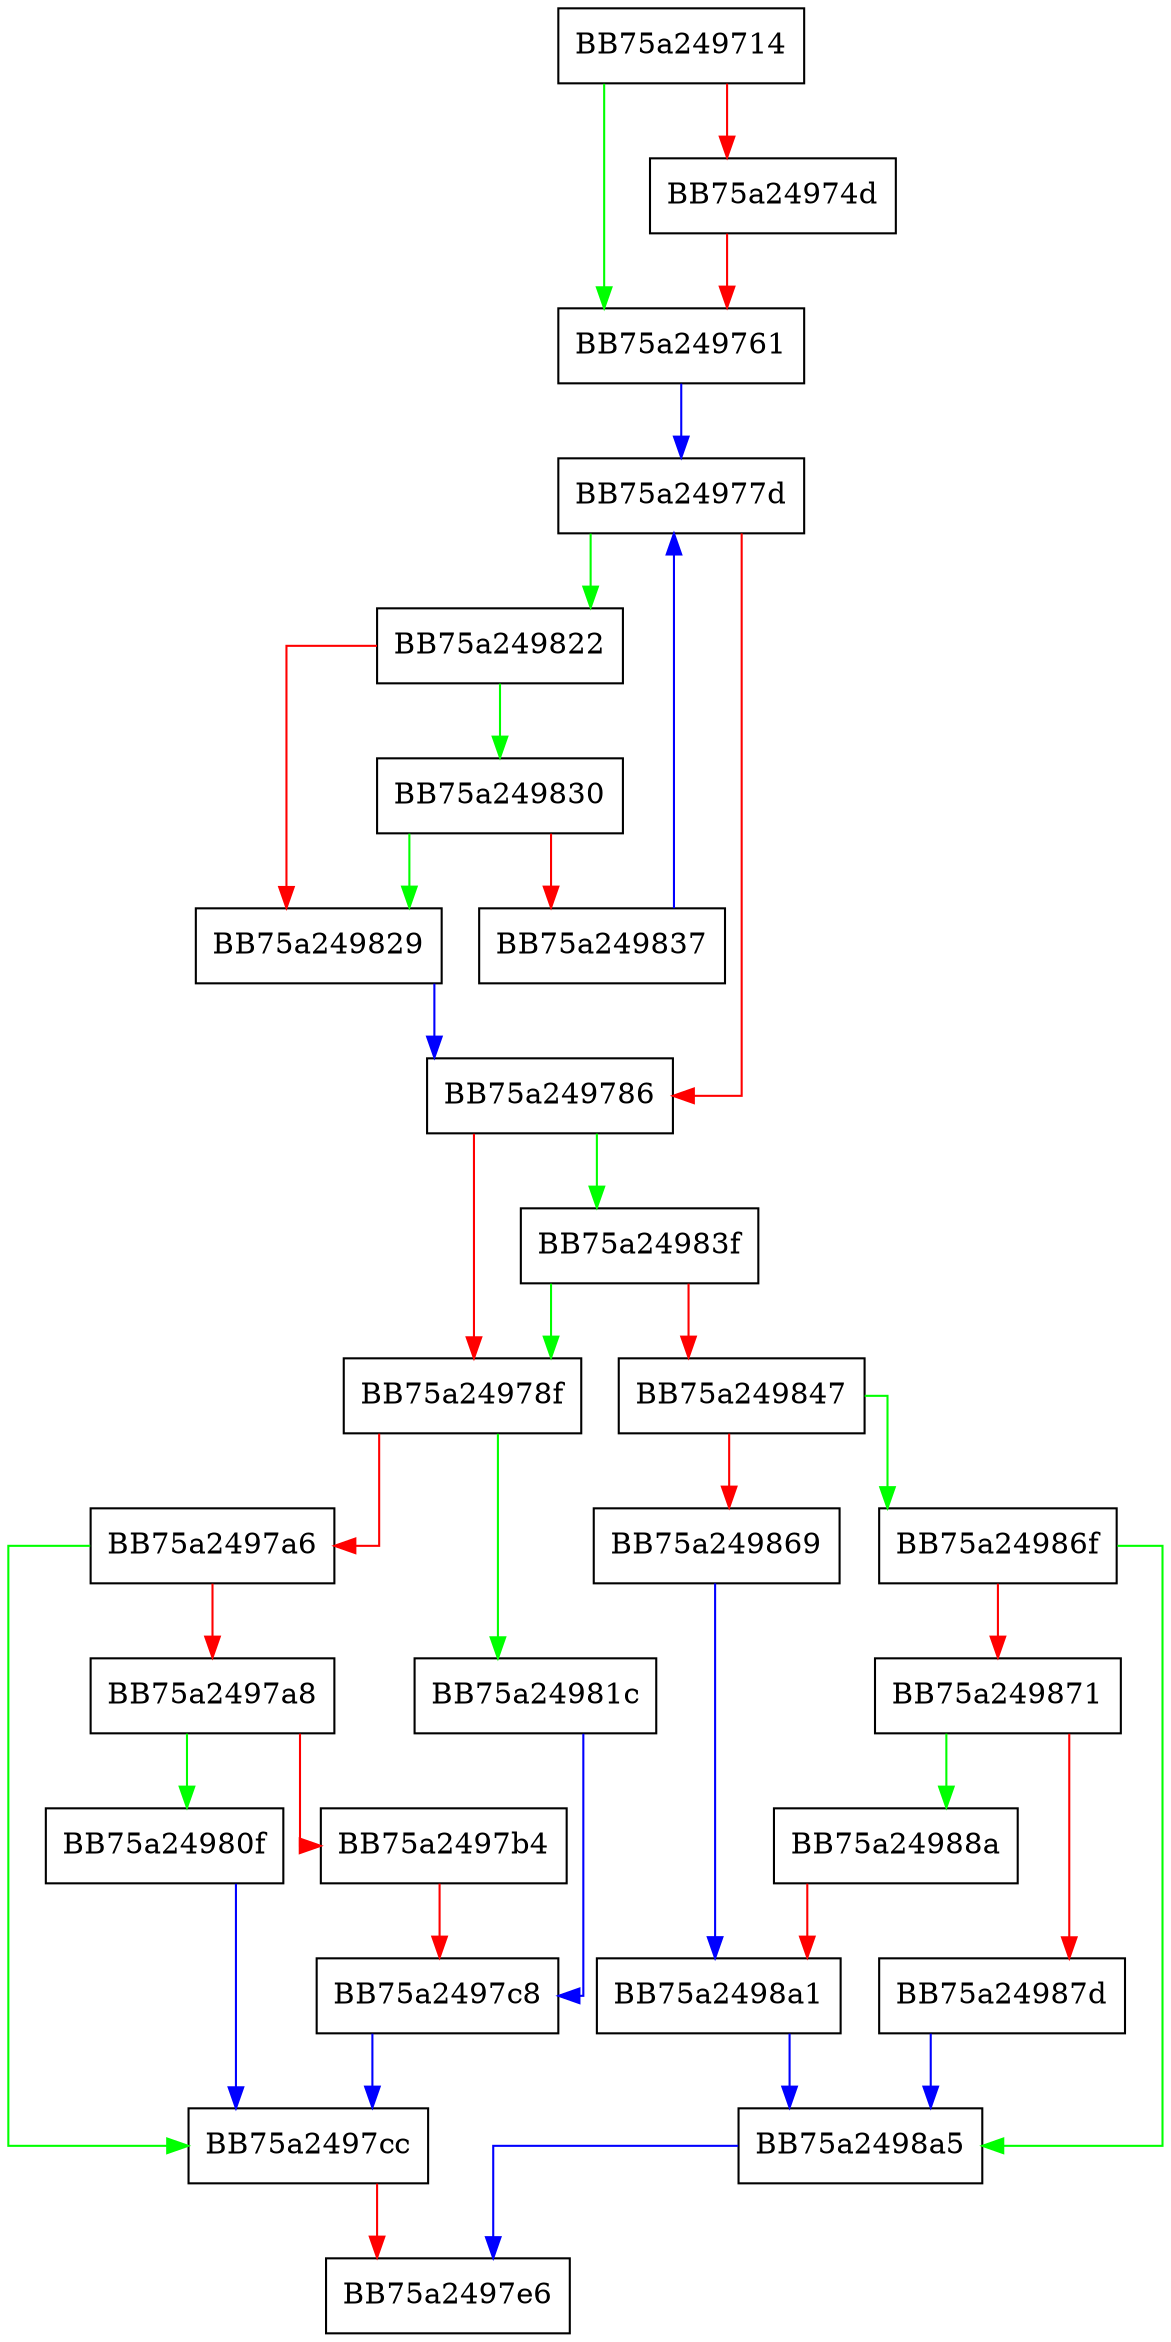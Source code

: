 digraph getScanFileName {
  node [shape="box"];
  graph [splines=ortho];
  BB75a249714 -> BB75a249761 [color="green"];
  BB75a249714 -> BB75a24974d [color="red"];
  BB75a24974d -> BB75a249761 [color="red"];
  BB75a249761 -> BB75a24977d [color="blue"];
  BB75a24977d -> BB75a249822 [color="green"];
  BB75a24977d -> BB75a249786 [color="red"];
  BB75a249786 -> BB75a24983f [color="green"];
  BB75a249786 -> BB75a24978f [color="red"];
  BB75a24978f -> BB75a24981c [color="green"];
  BB75a24978f -> BB75a2497a6 [color="red"];
  BB75a2497a6 -> BB75a2497cc [color="green"];
  BB75a2497a6 -> BB75a2497a8 [color="red"];
  BB75a2497a8 -> BB75a24980f [color="green"];
  BB75a2497a8 -> BB75a2497b4 [color="red"];
  BB75a2497b4 -> BB75a2497c8 [color="red"];
  BB75a2497c8 -> BB75a2497cc [color="blue"];
  BB75a2497cc -> BB75a2497e6 [color="red"];
  BB75a24980f -> BB75a2497cc [color="blue"];
  BB75a24981c -> BB75a2497c8 [color="blue"];
  BB75a249822 -> BB75a249830 [color="green"];
  BB75a249822 -> BB75a249829 [color="red"];
  BB75a249829 -> BB75a249786 [color="blue"];
  BB75a249830 -> BB75a249829 [color="green"];
  BB75a249830 -> BB75a249837 [color="red"];
  BB75a249837 -> BB75a24977d [color="blue"];
  BB75a24983f -> BB75a24978f [color="green"];
  BB75a24983f -> BB75a249847 [color="red"];
  BB75a249847 -> BB75a24986f [color="green"];
  BB75a249847 -> BB75a249869 [color="red"];
  BB75a249869 -> BB75a2498a1 [color="blue"];
  BB75a24986f -> BB75a2498a5 [color="green"];
  BB75a24986f -> BB75a249871 [color="red"];
  BB75a249871 -> BB75a24988a [color="green"];
  BB75a249871 -> BB75a24987d [color="red"];
  BB75a24987d -> BB75a2498a5 [color="blue"];
  BB75a24988a -> BB75a2498a1 [color="red"];
  BB75a2498a1 -> BB75a2498a5 [color="blue"];
  BB75a2498a5 -> BB75a2497e6 [color="blue"];
}